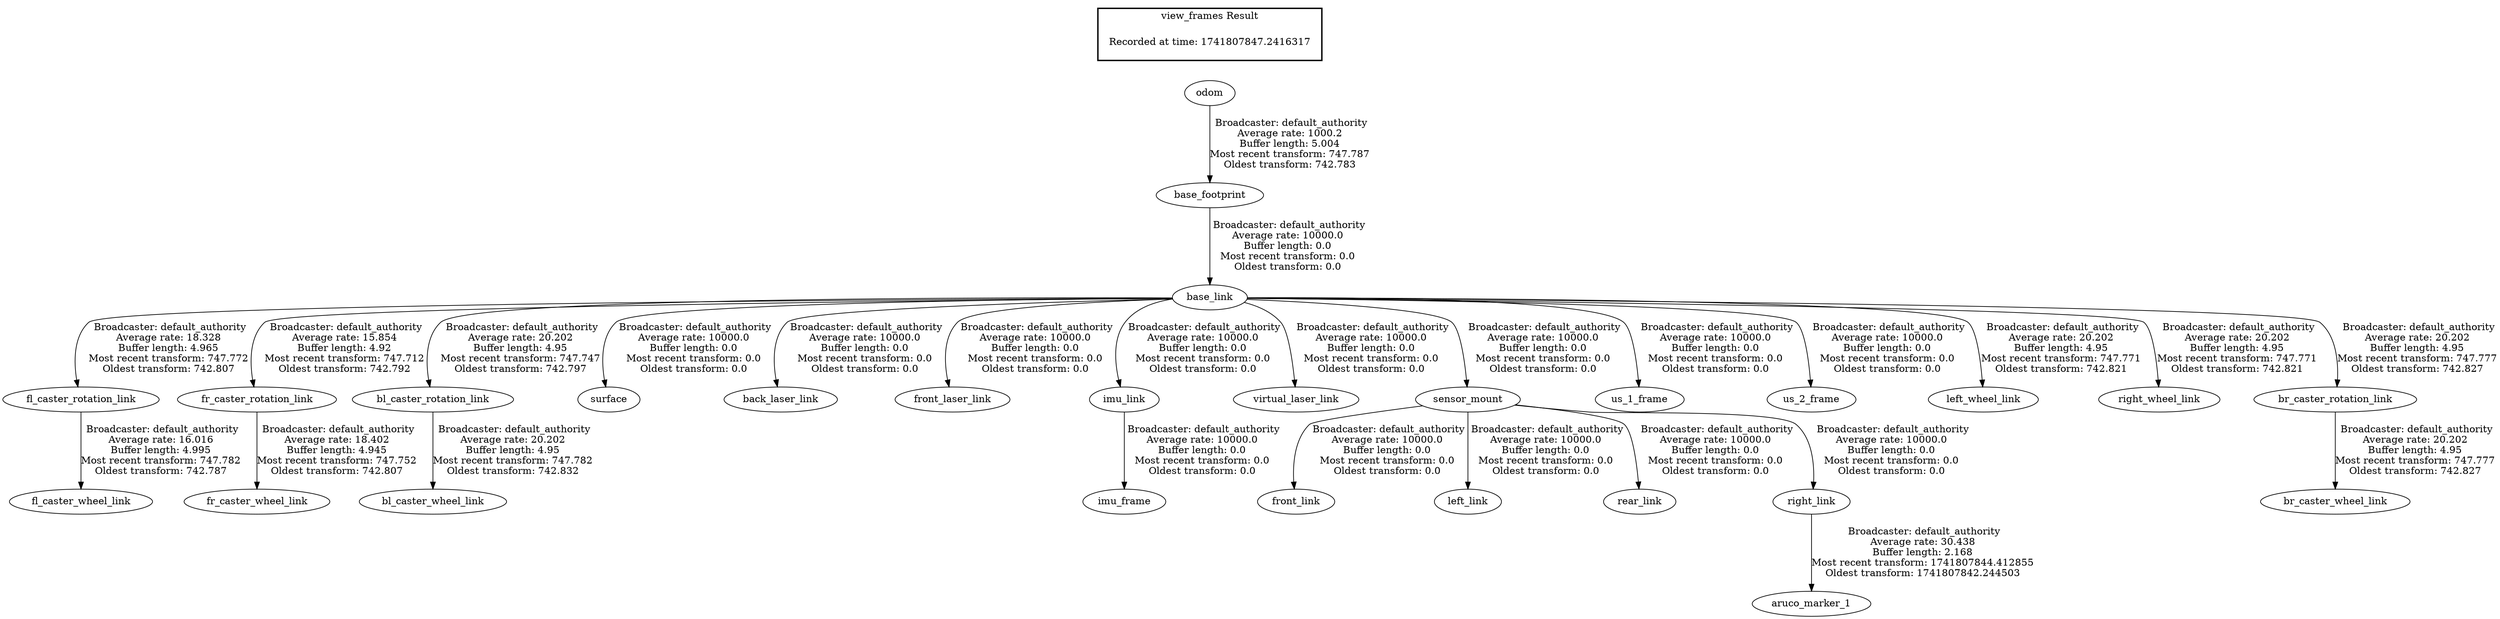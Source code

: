 digraph G {
"odom" -> "base_footprint"[label=" Broadcaster: default_authority\nAverage rate: 1000.2\nBuffer length: 5.004\nMost recent transform: 747.787\nOldest transform: 742.783\n"];
"fl_caster_rotation_link" -> "fl_caster_wheel_link"[label=" Broadcaster: default_authority\nAverage rate: 16.016\nBuffer length: 4.995\nMost recent transform: 747.782\nOldest transform: 742.787\n"];
"base_link" -> "fl_caster_rotation_link"[label=" Broadcaster: default_authority\nAverage rate: 18.328\nBuffer length: 4.965\nMost recent transform: 747.772\nOldest transform: 742.807\n"];
"base_link" -> "fr_caster_rotation_link"[label=" Broadcaster: default_authority\nAverage rate: 15.854\nBuffer length: 4.92\nMost recent transform: 747.712\nOldest transform: 742.792\n"];
"base_footprint" -> "base_link"[label=" Broadcaster: default_authority\nAverage rate: 10000.0\nBuffer length: 0.0\nMost recent transform: 0.0\nOldest transform: 0.0\n"];
"base_link" -> "bl_caster_rotation_link"[label=" Broadcaster: default_authority\nAverage rate: 20.202\nBuffer length: 4.95\nMost recent transform: 747.747\nOldest transform: 742.797\n"];
"base_link" -> "surface"[label=" Broadcaster: default_authority\nAverage rate: 10000.0\nBuffer length: 0.0\nMost recent transform: 0.0\nOldest transform: 0.0\n"];
"base_link" -> "back_laser_link"[label=" Broadcaster: default_authority\nAverage rate: 10000.0\nBuffer length: 0.0\nMost recent transform: 0.0\nOldest transform: 0.0\n"];
"base_link" -> "front_laser_link"[label=" Broadcaster: default_authority\nAverage rate: 10000.0\nBuffer length: 0.0\nMost recent transform: 0.0\nOldest transform: 0.0\n"];
"base_link" -> "imu_link"[label=" Broadcaster: default_authority\nAverage rate: 10000.0\nBuffer length: 0.0\nMost recent transform: 0.0\nOldest transform: 0.0\n"];
"base_link" -> "virtual_laser_link"[label=" Broadcaster: default_authority\nAverage rate: 10000.0\nBuffer length: 0.0\nMost recent transform: 0.0\nOldest transform: 0.0\n"];
"sensor_mount" -> "front_link"[label=" Broadcaster: default_authority\nAverage rate: 10000.0\nBuffer length: 0.0\nMost recent transform: 0.0\nOldest transform: 0.0\n"];
"base_link" -> "sensor_mount"[label=" Broadcaster: default_authority\nAverage rate: 10000.0\nBuffer length: 0.0\nMost recent transform: 0.0\nOldest transform: 0.0\n"];
"imu_link" -> "imu_frame"[label=" Broadcaster: default_authority\nAverage rate: 10000.0\nBuffer length: 0.0\nMost recent transform: 0.0\nOldest transform: 0.0\n"];
"sensor_mount" -> "left_link"[label=" Broadcaster: default_authority\nAverage rate: 10000.0\nBuffer length: 0.0\nMost recent transform: 0.0\nOldest transform: 0.0\n"];
"sensor_mount" -> "rear_link"[label=" Broadcaster: default_authority\nAverage rate: 10000.0\nBuffer length: 0.0\nMost recent transform: 0.0\nOldest transform: 0.0\n"];
"sensor_mount" -> "right_link"[label=" Broadcaster: default_authority\nAverage rate: 10000.0\nBuffer length: 0.0\nMost recent transform: 0.0\nOldest transform: 0.0\n"];
"base_link" -> "us_1_frame"[label=" Broadcaster: default_authority\nAverage rate: 10000.0\nBuffer length: 0.0\nMost recent transform: 0.0\nOldest transform: 0.0\n"];
"base_link" -> "us_2_frame"[label=" Broadcaster: default_authority\nAverage rate: 10000.0\nBuffer length: 0.0\nMost recent transform: 0.0\nOldest transform: 0.0\n"];
"fr_caster_rotation_link" -> "fr_caster_wheel_link"[label=" Broadcaster: default_authority\nAverage rate: 18.402\nBuffer length: 4.945\nMost recent transform: 747.752\nOldest transform: 742.807\n"];
"right_link" -> "aruco_marker_1"[label=" Broadcaster: default_authority\nAverage rate: 30.438\nBuffer length: 2.168\nMost recent transform: 1741807844.412855\nOldest transform: 1741807842.244503\n"];
"base_link" -> "left_wheel_link"[label=" Broadcaster: default_authority\nAverage rate: 20.202\nBuffer length: 4.95\nMost recent transform: 747.771\nOldest transform: 742.821\n"];
"base_link" -> "right_wheel_link"[label=" Broadcaster: default_authority\nAverage rate: 20.202\nBuffer length: 4.95\nMost recent transform: 747.771\nOldest transform: 742.821\n"];
"base_link" -> "br_caster_rotation_link"[label=" Broadcaster: default_authority\nAverage rate: 20.202\nBuffer length: 4.95\nMost recent transform: 747.777\nOldest transform: 742.827\n"];
"br_caster_rotation_link" -> "br_caster_wheel_link"[label=" Broadcaster: default_authority\nAverage rate: 20.202\nBuffer length: 4.95\nMost recent transform: 747.777\nOldest transform: 742.827\n"];
"bl_caster_rotation_link" -> "bl_caster_wheel_link"[label=" Broadcaster: default_authority\nAverage rate: 20.202\nBuffer length: 4.95\nMost recent transform: 747.782\nOldest transform: 742.832\n"];
edge [style=invis];
 subgraph cluster_legend { style=bold; color=black; label ="view_frames Result";
"Recorded at time: 1741807847.2416317"[ shape=plaintext ] ;
}->"odom";
}